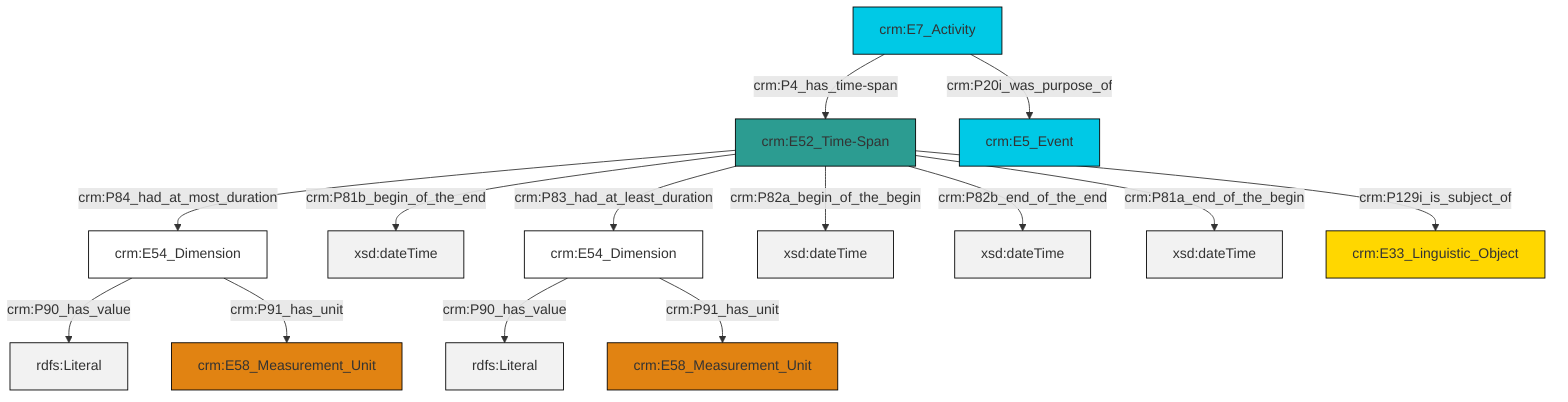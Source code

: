 graph TD
classDef Literal fill:#f2f2f2,stroke:#000000;
classDef CRM_Entity fill:#FFFFFF,stroke:#000000;
classDef Temporal_Entity fill:#00C9E6, stroke:#000000;
classDef Type fill:#E18312, stroke:#000000;
classDef Time-Span fill:#2C9C91, stroke:#000000;
classDef Appellation fill:#FFEB7F, stroke:#000000;
classDef Place fill:#008836, stroke:#000000;
classDef Persistent_Item fill:#B266B2, stroke:#000000;
classDef Conceptual_Object fill:#FFD700, stroke:#000000;
classDef Physical_Thing fill:#D2B48C, stroke:#000000;
classDef Actor fill:#f58aad, stroke:#000000;
classDef PC_Classes fill:#4ce600, stroke:#000000;
classDef Multi fill:#cccccc,stroke:#000000;

2["crm:E52_Time-Span"]:::Time-Span -->|crm:P81b_begin_of_the_end| 3[xsd:dateTime]:::Literal
4["crm:E7_Activity"]:::Temporal_Entity -->|crm:P20i_was_purpose_of| 5["crm:E5_Event"]:::Temporal_Entity
6["crm:E54_Dimension"]:::CRM_Entity -->|crm:P90_has_value| 7[rdfs:Literal]:::Literal
2["crm:E52_Time-Span"]:::Time-Span -->|crm:P82a_begin_of_the_begin| 8[xsd:dateTime]:::Literal
2["crm:E52_Time-Span"]:::Time-Span -->|crm:P82b_end_of_the_end| 9[xsd:dateTime]:::Literal
2["crm:E52_Time-Span"]:::Time-Span -->|crm:P81a_end_of_the_begin| 14[xsd:dateTime]:::Literal
4["crm:E7_Activity"]:::Temporal_Entity -->|crm:P4_has_time-span| 2["crm:E52_Time-Span"]:::Time-Span
2["crm:E52_Time-Span"]:::Time-Span -->|crm:P84_had_at_most_duration| 0["crm:E54_Dimension"]:::CRM_Entity
0["crm:E54_Dimension"]:::CRM_Entity -->|crm:P90_has_value| 20[rdfs:Literal]:::Literal
0["crm:E54_Dimension"]:::CRM_Entity -->|crm:P91_has_unit| 12["crm:E58_Measurement_Unit"]:::Type
2["crm:E52_Time-Span"]:::Time-Span -->|crm:P83_had_at_least_duration| 6["crm:E54_Dimension"]:::CRM_Entity
6["crm:E54_Dimension"]:::CRM_Entity -->|crm:P91_has_unit| 15["crm:E58_Measurement_Unit"]:::Type
2["crm:E52_Time-Span"]:::Time-Span -->|crm:P129i_is_subject_of| 17["crm:E33_Linguistic_Object"]:::Conceptual_Object